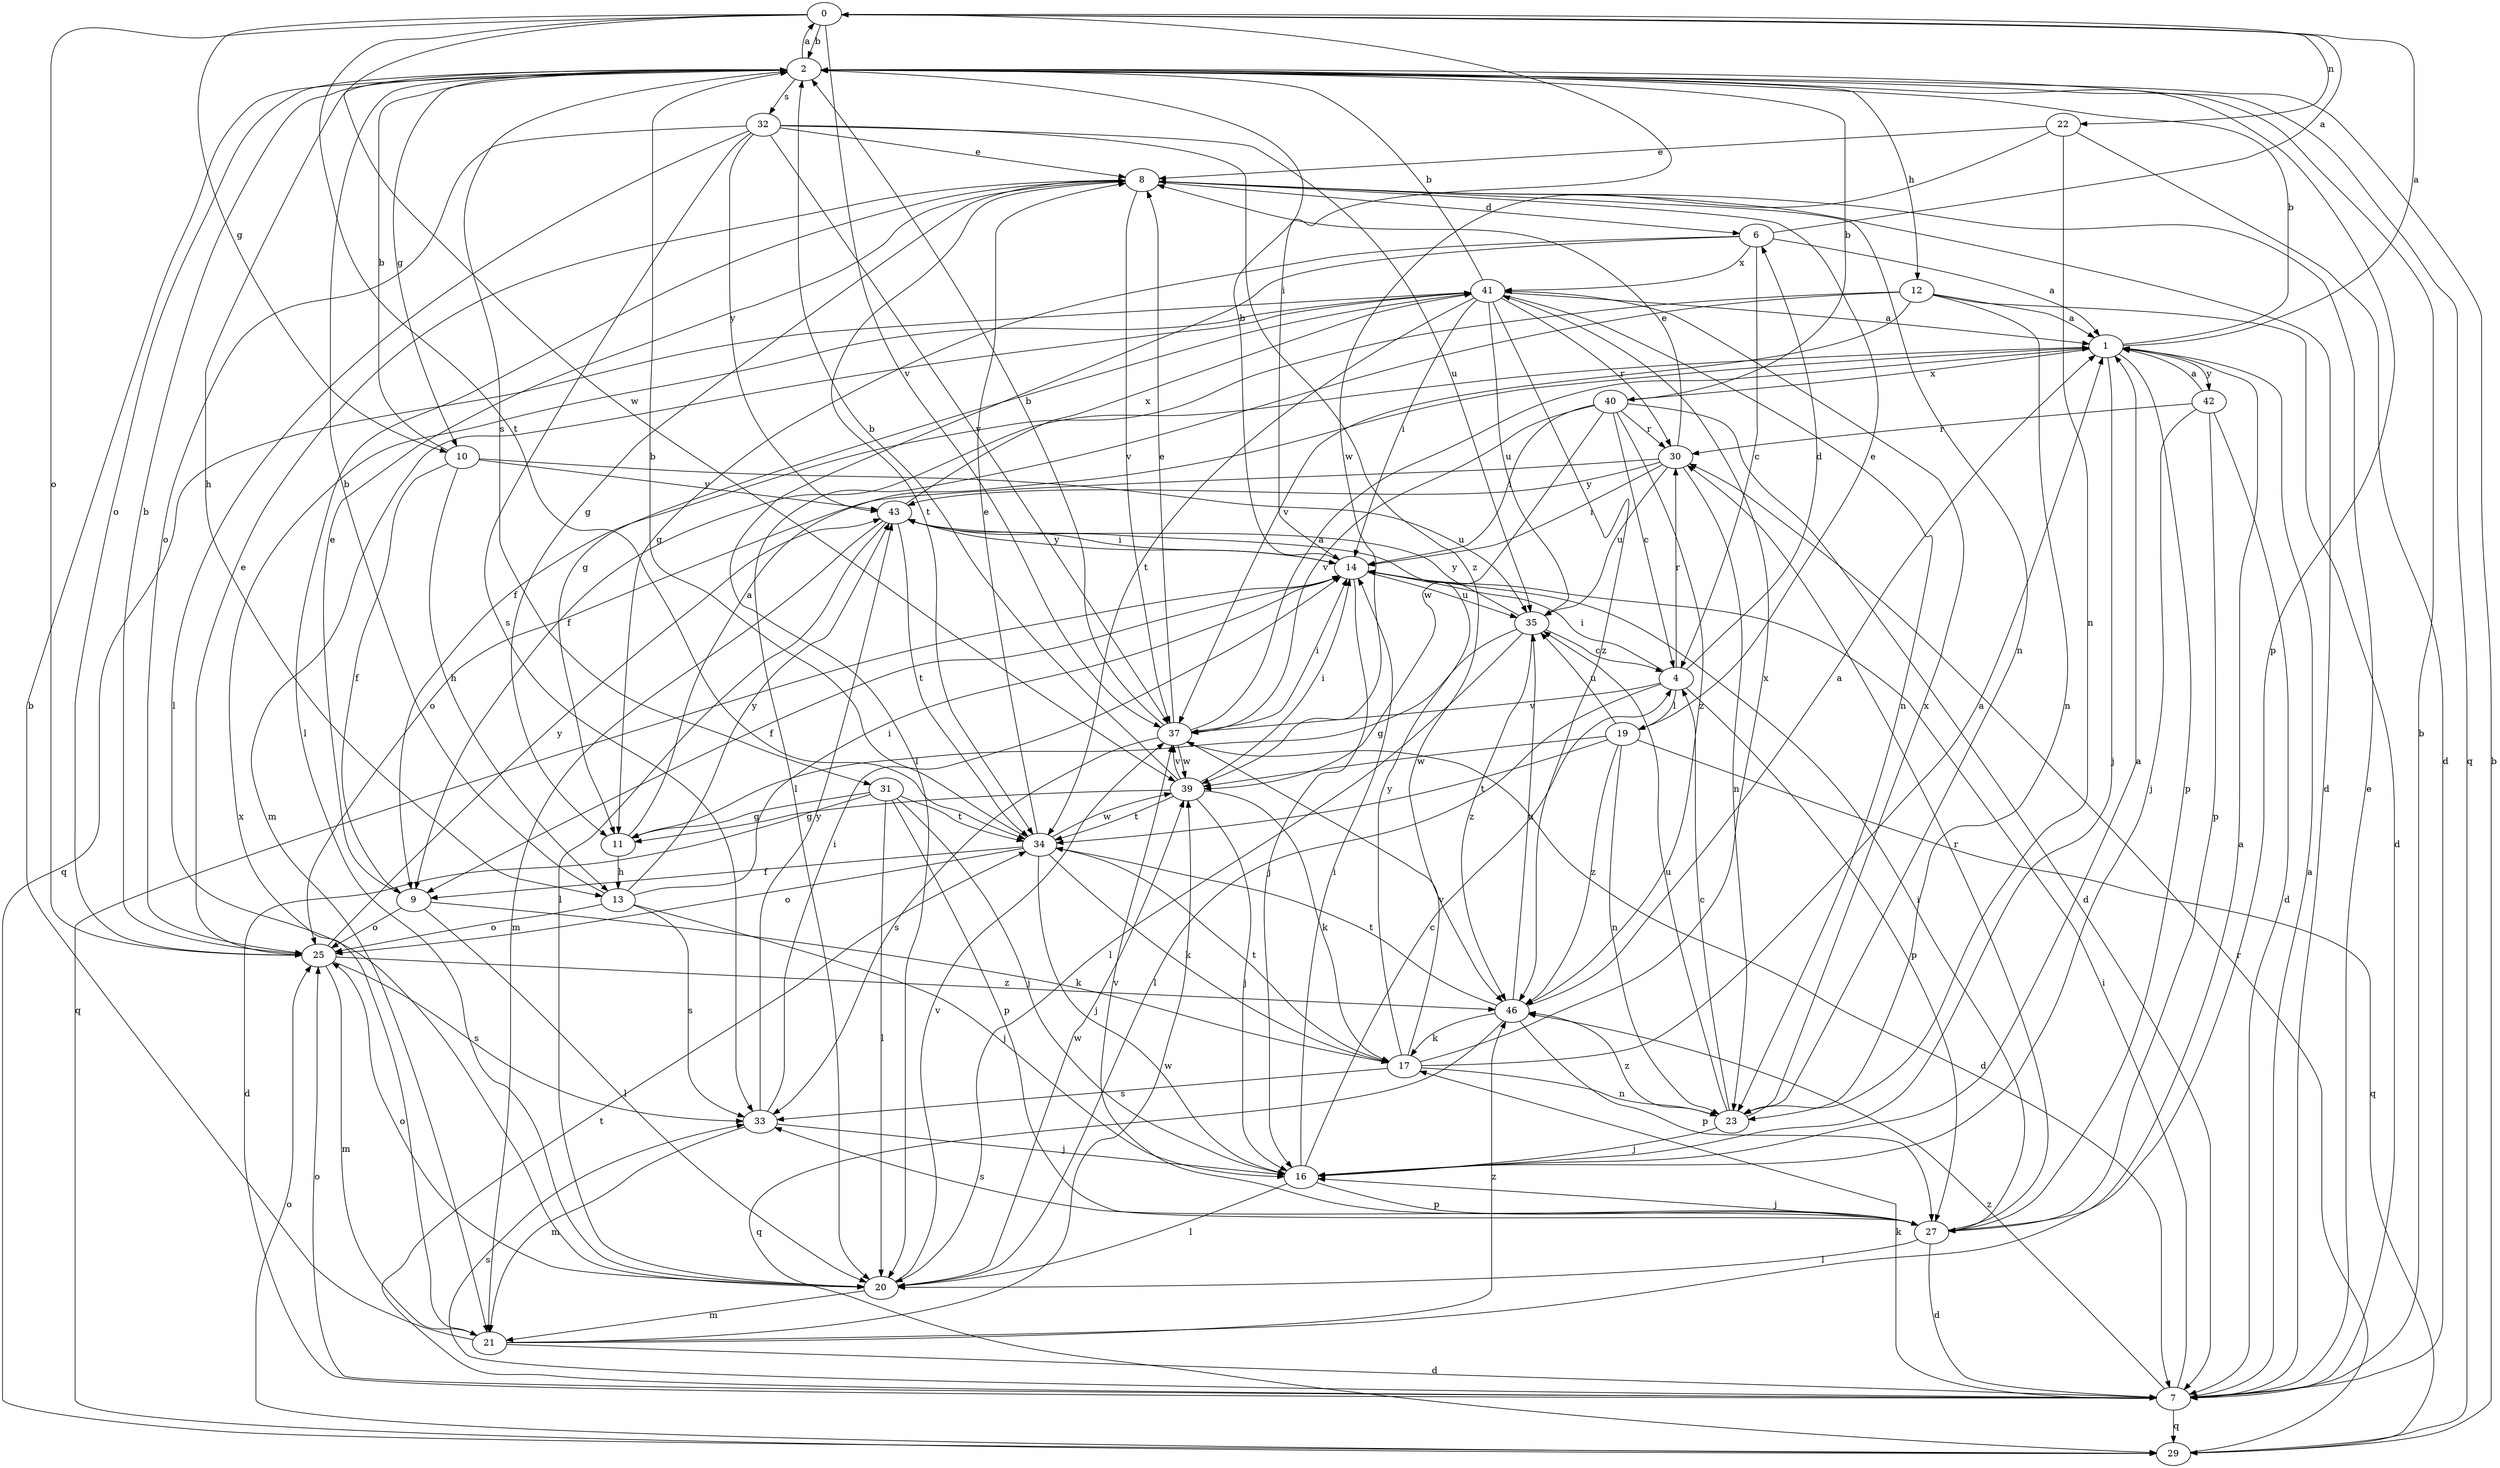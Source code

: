 strict digraph  {
0;
1;
2;
4;
6;
7;
8;
9;
10;
11;
12;
13;
14;
16;
17;
19;
20;
21;
22;
23;
25;
27;
29;
30;
31;
32;
33;
34;
35;
37;
39;
40;
41;
42;
43;
46;
0 -> 2  [label=b];
0 -> 10  [label=g];
0 -> 14  [label=i];
0 -> 22  [label=n];
0 -> 25  [label=o];
0 -> 34  [label=t];
0 -> 37  [label=v];
0 -> 39  [label=w];
1 -> 0  [label=a];
1 -> 2  [label=b];
1 -> 9  [label=f];
1 -> 16  [label=j];
1 -> 27  [label=p];
1 -> 40  [label=x];
1 -> 42  [label=y];
2 -> 0  [label=a];
2 -> 10  [label=g];
2 -> 12  [label=h];
2 -> 13  [label=h];
2 -> 25  [label=o];
2 -> 27  [label=p];
2 -> 29  [label=q];
2 -> 31  [label=s];
2 -> 32  [label=s];
4 -> 6  [label=d];
4 -> 14  [label=i];
4 -> 19  [label=l];
4 -> 20  [label=l];
4 -> 27  [label=p];
4 -> 30  [label=r];
4 -> 37  [label=v];
6 -> 0  [label=a];
6 -> 1  [label=a];
6 -> 4  [label=c];
6 -> 11  [label=g];
6 -> 20  [label=l];
6 -> 41  [label=x];
7 -> 1  [label=a];
7 -> 2  [label=b];
7 -> 8  [label=e];
7 -> 14  [label=i];
7 -> 17  [label=k];
7 -> 25  [label=o];
7 -> 29  [label=q];
7 -> 33  [label=s];
7 -> 34  [label=t];
7 -> 46  [label=z];
8 -> 6  [label=d];
8 -> 7  [label=d];
8 -> 11  [label=g];
8 -> 20  [label=l];
8 -> 23  [label=n];
8 -> 34  [label=t];
8 -> 37  [label=v];
9 -> 8  [label=e];
9 -> 17  [label=k];
9 -> 20  [label=l];
9 -> 25  [label=o];
10 -> 2  [label=b];
10 -> 9  [label=f];
10 -> 13  [label=h];
10 -> 35  [label=u];
10 -> 43  [label=y];
11 -> 1  [label=a];
11 -> 13  [label=h];
12 -> 1  [label=a];
12 -> 7  [label=d];
12 -> 9  [label=f];
12 -> 20  [label=l];
12 -> 23  [label=n];
12 -> 37  [label=v];
13 -> 2  [label=b];
13 -> 14  [label=i];
13 -> 16  [label=j];
13 -> 25  [label=o];
13 -> 33  [label=s];
13 -> 43  [label=y];
14 -> 2  [label=b];
14 -> 9  [label=f];
14 -> 16  [label=j];
14 -> 29  [label=q];
14 -> 35  [label=u];
14 -> 43  [label=y];
16 -> 1  [label=a];
16 -> 4  [label=c];
16 -> 14  [label=i];
16 -> 20  [label=l];
16 -> 27  [label=p];
17 -> 1  [label=a];
17 -> 23  [label=n];
17 -> 33  [label=s];
17 -> 34  [label=t];
17 -> 37  [label=v];
17 -> 41  [label=x];
17 -> 43  [label=y];
19 -> 8  [label=e];
19 -> 23  [label=n];
19 -> 29  [label=q];
19 -> 34  [label=t];
19 -> 35  [label=u];
19 -> 39  [label=w];
19 -> 46  [label=z];
20 -> 21  [label=m];
20 -> 25  [label=o];
20 -> 37  [label=v];
20 -> 39  [label=w];
21 -> 1  [label=a];
21 -> 2  [label=b];
21 -> 7  [label=d];
21 -> 39  [label=w];
21 -> 41  [label=x];
21 -> 46  [label=z];
22 -> 7  [label=d];
22 -> 8  [label=e];
22 -> 23  [label=n];
22 -> 39  [label=w];
23 -> 4  [label=c];
23 -> 16  [label=j];
23 -> 35  [label=u];
23 -> 41  [label=x];
23 -> 46  [label=z];
25 -> 2  [label=b];
25 -> 8  [label=e];
25 -> 21  [label=m];
25 -> 33  [label=s];
25 -> 43  [label=y];
25 -> 46  [label=z];
27 -> 7  [label=d];
27 -> 14  [label=i];
27 -> 16  [label=j];
27 -> 20  [label=l];
27 -> 30  [label=r];
27 -> 33  [label=s];
27 -> 37  [label=v];
29 -> 2  [label=b];
29 -> 25  [label=o];
29 -> 30  [label=r];
30 -> 8  [label=e];
30 -> 14  [label=i];
30 -> 23  [label=n];
30 -> 25  [label=o];
30 -> 35  [label=u];
30 -> 43  [label=y];
31 -> 7  [label=d];
31 -> 11  [label=g];
31 -> 16  [label=j];
31 -> 20  [label=l];
31 -> 27  [label=p];
31 -> 34  [label=t];
32 -> 8  [label=e];
32 -> 20  [label=l];
32 -> 25  [label=o];
32 -> 33  [label=s];
32 -> 35  [label=u];
32 -> 37  [label=v];
32 -> 43  [label=y];
32 -> 46  [label=z];
33 -> 14  [label=i];
33 -> 16  [label=j];
33 -> 21  [label=m];
33 -> 43  [label=y];
34 -> 2  [label=b];
34 -> 8  [label=e];
34 -> 9  [label=f];
34 -> 16  [label=j];
34 -> 17  [label=k];
34 -> 25  [label=o];
34 -> 39  [label=w];
35 -> 4  [label=c];
35 -> 11  [label=g];
35 -> 20  [label=l];
35 -> 43  [label=y];
35 -> 46  [label=z];
37 -> 1  [label=a];
37 -> 2  [label=b];
37 -> 7  [label=d];
37 -> 8  [label=e];
37 -> 14  [label=i];
37 -> 33  [label=s];
37 -> 39  [label=w];
39 -> 2  [label=b];
39 -> 11  [label=g];
39 -> 14  [label=i];
39 -> 16  [label=j];
39 -> 17  [label=k];
39 -> 34  [label=t];
39 -> 37  [label=v];
40 -> 2  [label=b];
40 -> 4  [label=c];
40 -> 7  [label=d];
40 -> 14  [label=i];
40 -> 30  [label=r];
40 -> 37  [label=v];
40 -> 39  [label=w];
40 -> 46  [label=z];
41 -> 1  [label=a];
41 -> 2  [label=b];
41 -> 11  [label=g];
41 -> 14  [label=i];
41 -> 21  [label=m];
41 -> 23  [label=n];
41 -> 29  [label=q];
41 -> 30  [label=r];
41 -> 34  [label=t];
41 -> 35  [label=u];
41 -> 46  [label=z];
42 -> 1  [label=a];
42 -> 7  [label=d];
42 -> 16  [label=j];
42 -> 27  [label=p];
42 -> 30  [label=r];
43 -> 14  [label=i];
43 -> 20  [label=l];
43 -> 21  [label=m];
43 -> 34  [label=t];
43 -> 41  [label=x];
46 -> 1  [label=a];
46 -> 17  [label=k];
46 -> 27  [label=p];
46 -> 29  [label=q];
46 -> 34  [label=t];
46 -> 35  [label=u];
}
